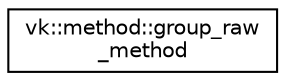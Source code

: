digraph "Graphical Class Hierarchy"
{
 // LATEX_PDF_SIZE
  edge [fontname="Helvetica",fontsize="10",labelfontname="Helvetica",labelfontsize="10"];
  node [fontname="Helvetica",fontsize="10",shape=record];
  rankdir="LR";
  Node0 [label="vk::method::group_raw\l_method",height=0.2,width=0.4,color="black", fillcolor="white", style="filled",URL="$classvk_1_1method_1_1group__raw__method.html",tooltip=" "];
}
